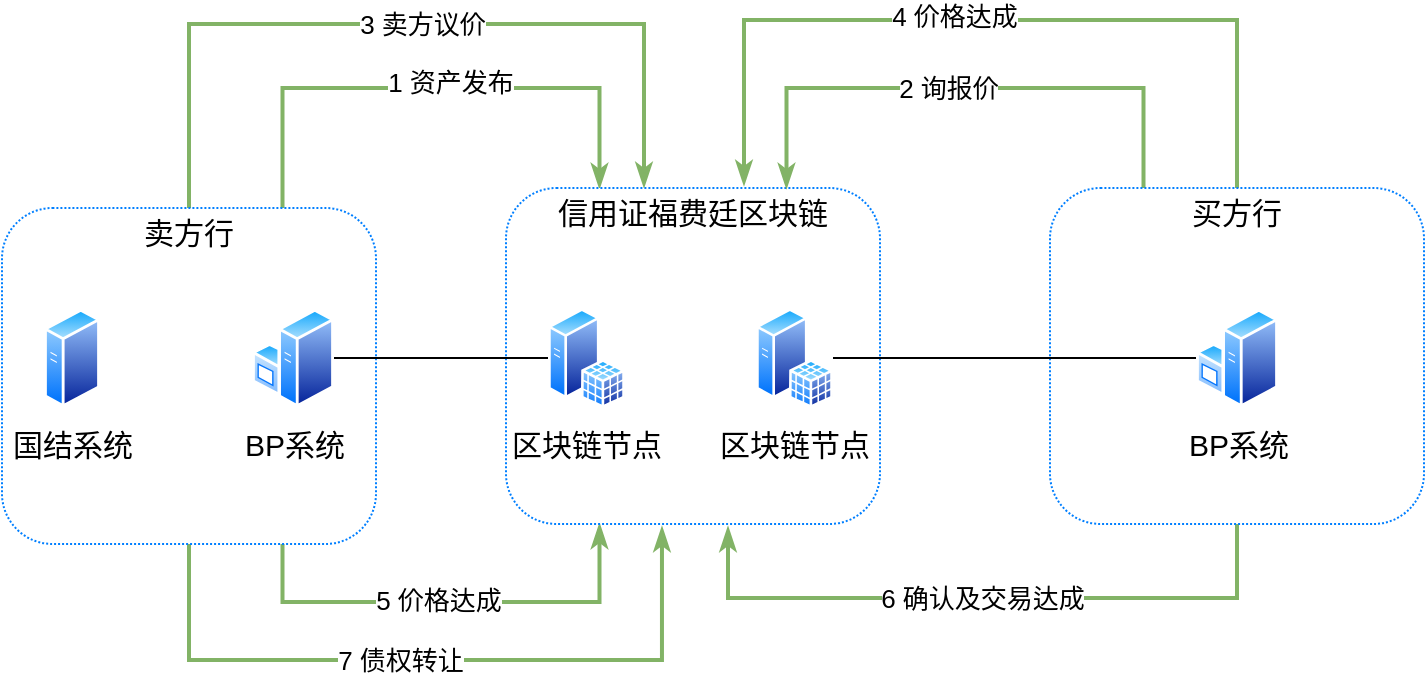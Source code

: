 <mxfile version="10.9.1" type="github"><diagram id="P5rue_Fq03vIpzjp6Xsk" name="第 1 页"><mxGraphModel dx="1154" dy="728" grid="0" gridSize="10" guides="1" tooltips="1" connect="1" arrows="1" fold="1" page="1" pageScale="1" pageWidth="1527" pageHeight="1169" math="0" shadow="0"><root><mxCell id="0"/><mxCell id="1" parent="0"/><mxCell id="KUOrttNb95-RLBDJ0Q4t-12" style="edgeStyle=elbowEdgeStyle;rounded=0;orthogonalLoop=1;jettySize=auto;elbow=vertical;html=1;exitX=0.75;exitY=0;exitDx=0;exitDy=0;entryX=0.25;entryY=0;entryDx=0;entryDy=0;endArrow=classicThin;endFill=1;fillColor=#d5e8d4;strokeColor=#82b366;strokeWidth=2;" edge="1" parent="1" source="KUOrttNb95-RLBDJ0Q4t-7" target="KUOrttNb95-RLBDJ0Q4t-3"><mxGeometry relative="1" as="geometry"><Array as="points"><mxPoint x="693" y="212"/></Array></mxGeometry></mxCell><mxCell id="KUOrttNb95-RLBDJ0Q4t-13" value="1 资产发布" style="text;html=1;resizable=0;points=[];align=center;verticalAlign=middle;labelBackgroundColor=#ffffff;fontSize=13;" vertex="1" connectable="0" parent="KUOrttNb95-RLBDJ0Q4t-12"><mxGeometry x="0.105" y="-1" relative="1" as="geometry"><mxPoint x="-5" y="-4" as="offset"/></mxGeometry></mxCell><mxCell id="KUOrttNb95-RLBDJ0Q4t-16" style="edgeStyle=elbowEdgeStyle;rounded=0;orthogonalLoop=1;jettySize=auto;elbow=vertical;html=1;endArrow=classicThin;endFill=1;fillColor=#d5e8d4;strokeColor=#82b366;strokeWidth=2;" edge="1" parent="1" source="KUOrttNb95-RLBDJ0Q4t-7"><mxGeometry relative="1" as="geometry"><mxPoint x="578" y="261.5" as="targetPoint"/><Array as="points"><mxPoint x="456" y="180"/></Array></mxGeometry></mxCell><mxCell id="KUOrttNb95-RLBDJ0Q4t-17" value="3 卖方议价" style="text;html=1;resizable=0;points=[];align=center;verticalAlign=middle;labelBackgroundColor=#ffffff;fontSize=13;" vertex="1" connectable="0" parent="KUOrttNb95-RLBDJ0Q4t-16"><mxGeometry x="-0.08" y="1" relative="1" as="geometry"><mxPoint x="24" y="1" as="offset"/></mxGeometry></mxCell><mxCell id="KUOrttNb95-RLBDJ0Q4t-20" style="edgeStyle=elbowEdgeStyle;rounded=0;orthogonalLoop=1;jettySize=auto;elbow=vertical;html=1;exitX=0.75;exitY=1;exitDx=0;exitDy=0;entryX=0.25;entryY=1;entryDx=0;entryDy=0;endArrow=classicThin;endFill=1;fillColor=#d5e8d4;strokeColor=#82b366;strokeWidth=2;" edge="1" parent="1" source="KUOrttNb95-RLBDJ0Q4t-7" target="KUOrttNb95-RLBDJ0Q4t-3"><mxGeometry relative="1" as="geometry"><Array as="points"><mxPoint x="463" y="469"/></Array></mxGeometry></mxCell><mxCell id="KUOrttNb95-RLBDJ0Q4t-21" value="5 价格达成" style="text;html=1;resizable=0;points=[];align=center;verticalAlign=middle;labelBackgroundColor=#ffffff;fontSize=13;" vertex="1" connectable="0" parent="KUOrttNb95-RLBDJ0Q4t-20"><mxGeometry x="-0.163" y="1" relative="1" as="geometry"><mxPoint x="11" as="offset"/></mxGeometry></mxCell><mxCell id="KUOrttNb95-RLBDJ0Q4t-26" style="edgeStyle=elbowEdgeStyle;rounded=0;orthogonalLoop=1;jettySize=auto;elbow=vertical;html=1;entryX=0.417;entryY=1.009;entryDx=0;entryDy=0;entryPerimeter=0;endArrow=classicThin;endFill=1;fillColor=#d5e8d4;strokeColor=#82b366;strokeWidth=2;" edge="1" parent="1" source="KUOrttNb95-RLBDJ0Q4t-7" target="KUOrttNb95-RLBDJ0Q4t-3"><mxGeometry relative="1" as="geometry"><Array as="points"><mxPoint x="468" y="498"/></Array></mxGeometry></mxCell><mxCell id="KUOrttNb95-RLBDJ0Q4t-28" value="7 债权转让" style="text;html=1;resizable=0;points=[];align=center;verticalAlign=middle;labelBackgroundColor=#ffffff;fontSize=13;" vertex="1" connectable="0" parent="KUOrttNb95-RLBDJ0Q4t-26"><mxGeometry x="-0.099" relative="1" as="geometry"><mxPoint x="1" as="offset"/></mxGeometry></mxCell><mxCell id="KUOrttNb95-RLBDJ0Q4t-7" value="卖方行&lt;br style=&quot;font-size: 15px;&quot;&gt;&lt;br style=&quot;font-size: 15px;&quot;&gt;&lt;br style=&quot;font-size: 15px;&quot;&gt;&lt;br style=&quot;font-size: 15px;&quot;&gt;&lt;br style=&quot;font-size: 15px;&quot;&gt;&lt;br style=&quot;font-size: 15px;&quot;&gt;&lt;br style=&quot;font-size: 15px;&quot;&gt;&lt;br style=&quot;font-size: 15px;&quot;&gt;&lt;br style=&quot;font-size: 15px;&quot;&gt;" style="rounded=1;whiteSpace=wrap;html=1;dashed=1;dashPattern=1 1;strokeColor=#007FFF;fontSize=15;" vertex="1" parent="1"><mxGeometry x="257" y="272" width="187" height="168" as="geometry"/></mxCell><mxCell id="KUOrttNb95-RLBDJ0Q4t-3" value="信用证福费廷区块链&lt;br style=&quot;font-size: 15px;&quot;&gt;&lt;br style=&quot;font-size: 15px;&quot;&gt;&lt;br style=&quot;font-size: 15px;&quot;&gt;&lt;br style=&quot;font-size: 15px;&quot;&gt;&lt;br style=&quot;font-size: 15px;&quot;&gt;&lt;br style=&quot;font-size: 15px;&quot;&gt;&lt;br style=&quot;font-size: 15px;&quot;&gt;&lt;br style=&quot;font-size: 15px;&quot;&gt;&lt;br style=&quot;font-size: 15px;&quot;&gt;" style="rounded=1;whiteSpace=wrap;html=1;dashed=1;dashPattern=1 1;strokeColor=#007FFF;fontSize=15;" vertex="1" parent="1"><mxGeometry x="509" y="262" width="187" height="168" as="geometry"/></mxCell><mxCell id="KUOrttNb95-RLBDJ0Q4t-1" value="区块链节点" style="aspect=fixed;perimeter=ellipsePerimeter;html=1;align=center;shadow=0;dashed=0;spacingTop=3;image;image=img/lib/active_directory/sql_server.svg;fontSize=15;" vertex="1" parent="1"><mxGeometry x="530" y="322" width="38.5" height="50" as="geometry"/></mxCell><mxCell id="KUOrttNb95-RLBDJ0Q4t-2" value="区块链节点" style="aspect=fixed;perimeter=ellipsePerimeter;html=1;align=center;shadow=0;dashed=0;spacingTop=3;image;image=img/lib/active_directory/sql_server.svg;fontSize=15;" vertex="1" parent="1"><mxGeometry x="634" y="322" width="38.5" height="50" as="geometry"/></mxCell><mxCell id="KUOrttNb95-RLBDJ0Q4t-5" style="rounded=0;orthogonalLoop=1;jettySize=auto;html=1;endArrow=none;endFill=0;entryX=0;entryY=0.5;entryDx=0;entryDy=0;fontSize=15;" edge="1" parent="1" source="KUOrttNb95-RLBDJ0Q4t-4" target="KUOrttNb95-RLBDJ0Q4t-1"><mxGeometry relative="1" as="geometry"><mxPoint x="456" y="469" as="targetPoint"/></mxGeometry></mxCell><mxCell id="KUOrttNb95-RLBDJ0Q4t-4" value="BP系统" style="aspect=fixed;perimeter=ellipsePerimeter;html=1;align=center;shadow=0;dashed=0;spacingTop=3;image;image=img/lib/active_directory/windows_server.svg;dashPattern=1 1;fontSize=15;" vertex="1" parent="1"><mxGeometry x="382" y="322" width="41" height="50" as="geometry"/></mxCell><mxCell id="KUOrttNb95-RLBDJ0Q4t-6" value="国结系统" style="aspect=fixed;perimeter=ellipsePerimeter;html=1;align=center;shadow=0;dashed=0;spacingTop=3;image;image=img/lib/active_directory/generic_server.svg;dashPattern=1 1;fontSize=15;" vertex="1" parent="1"><mxGeometry x="278" y="322" width="28.0" height="50" as="geometry"/></mxCell><mxCell id="KUOrttNb95-RLBDJ0Q4t-14" style="edgeStyle=elbowEdgeStyle;rounded=0;orthogonalLoop=1;jettySize=auto;elbow=vertical;html=1;exitX=0.25;exitY=0;exitDx=0;exitDy=0;entryX=0.75;entryY=0;entryDx=0;entryDy=0;endArrow=classicThin;endFill=1;fillColor=#d5e8d4;strokeColor=#82b366;strokeWidth=2;" edge="1" parent="1" source="KUOrttNb95-RLBDJ0Q4t-8" target="KUOrttNb95-RLBDJ0Q4t-3"><mxGeometry relative="1" as="geometry"><Array as="points"><mxPoint x="739" y="212"/></Array></mxGeometry></mxCell><mxCell id="KUOrttNb95-RLBDJ0Q4t-15" value="2 询报价" style="text;html=1;resizable=0;points=[];align=center;verticalAlign=middle;labelBackgroundColor=#ffffff;fontSize=13;" vertex="1" connectable="0" parent="KUOrttNb95-RLBDJ0Q4t-14"><mxGeometry x="-0.197" relative="1" as="geometry"><mxPoint x="-36" as="offset"/></mxGeometry></mxCell><mxCell id="KUOrttNb95-RLBDJ0Q4t-18" style="edgeStyle=elbowEdgeStyle;rounded=0;orthogonalLoop=1;jettySize=auto;elbow=vertical;html=1;endArrow=classicThin;endFill=1;fillColor=#d5e8d4;strokeColor=#82b366;strokeWidth=2;" edge="1" parent="1" source="KUOrttNb95-RLBDJ0Q4t-8"><mxGeometry relative="1" as="geometry"><mxPoint x="628" y="260.5" as="targetPoint"/><Array as="points"><mxPoint x="753" y="178"/></Array></mxGeometry></mxCell><mxCell id="KUOrttNb95-RLBDJ0Q4t-19" value="4 价格达成" style="text;html=1;resizable=0;points=[];align=center;verticalAlign=middle;labelBackgroundColor=#ffffff;fontSize=13;" vertex="1" connectable="0" parent="KUOrttNb95-RLBDJ0Q4t-18"><mxGeometry x="0.092" y="-2" relative="1" as="geometry"><mxPoint as="offset"/></mxGeometry></mxCell><mxCell id="KUOrttNb95-RLBDJ0Q4t-22" style="edgeStyle=elbowEdgeStyle;rounded=0;orthogonalLoop=1;jettySize=auto;elbow=vertical;html=1;endArrow=classicThin;endFill=1;fillColor=#d5e8d4;strokeColor=#82b366;strokeWidth=2;" edge="1" parent="1" source="KUOrttNb95-RLBDJ0Q4t-8"><mxGeometry relative="1" as="geometry"><mxPoint x="620" y="431.5" as="targetPoint"/><Array as="points"><mxPoint x="766" y="467"/></Array></mxGeometry></mxCell><mxCell id="KUOrttNb95-RLBDJ0Q4t-23" value="6 确认及交易达成" style="text;html=1;resizable=0;points=[];align=center;verticalAlign=middle;labelBackgroundColor=#ffffff;fontSize=13;" vertex="1" connectable="0" parent="KUOrttNb95-RLBDJ0Q4t-22"><mxGeometry x="-0.257" relative="1" as="geometry"><mxPoint x="-43" as="offset"/></mxGeometry></mxCell><mxCell id="KUOrttNb95-RLBDJ0Q4t-8" value="买方行&lt;br style=&quot;font-size: 15px;&quot;&gt;&lt;br style=&quot;font-size: 15px;&quot;&gt;&lt;br style=&quot;font-size: 15px;&quot;&gt;&lt;br style=&quot;font-size: 15px;&quot;&gt;&lt;br style=&quot;font-size: 15px;&quot;&gt;&lt;br style=&quot;font-size: 15px;&quot;&gt;&lt;br style=&quot;font-size: 15px;&quot;&gt;&lt;br style=&quot;font-size: 15px;&quot;&gt;&lt;br style=&quot;font-size: 15px;&quot;&gt;" style="rounded=1;whiteSpace=wrap;html=1;dashed=1;dashPattern=1 1;strokeColor=#007FFF;fontSize=15;" vertex="1" parent="1"><mxGeometry x="781" y="262" width="187" height="168" as="geometry"/></mxCell><mxCell id="KUOrttNb95-RLBDJ0Q4t-10" style="edgeStyle=none;rounded=0;orthogonalLoop=1;jettySize=auto;html=1;endArrow=none;endFill=0;fontSize=15;" edge="1" parent="1" source="KUOrttNb95-RLBDJ0Q4t-9" target="KUOrttNb95-RLBDJ0Q4t-2"><mxGeometry relative="1" as="geometry"/></mxCell><mxCell id="KUOrttNb95-RLBDJ0Q4t-9" value="BP系统" style="aspect=fixed;perimeter=ellipsePerimeter;html=1;align=center;shadow=0;dashed=0;spacingTop=3;image;image=img/lib/active_directory/windows_server.svg;dashPattern=1 1;fontSize=15;" vertex="1" parent="1"><mxGeometry x="854" y="322" width="41" height="50" as="geometry"/></mxCell><mxCell id="KUOrttNb95-RLBDJ0Q4t-11" value="" style="shape=image;html=1;verticalAlign=top;verticalLabelPosition=bottom;labelBackgroundColor=#ffffff;imageAspect=0;aspect=fixed;image=https://cdn0.iconfinder.com/data/icons/blockchain-classic/256/Zeusshield-128.png;dashed=1;dashPattern=1 1;fontSize=15;" vertex="1" parent="1"><mxGeometry x="581.5" y="322" width="42" height="42" as="geometry"/></mxCell></root></mxGraphModel></diagram></mxfile>